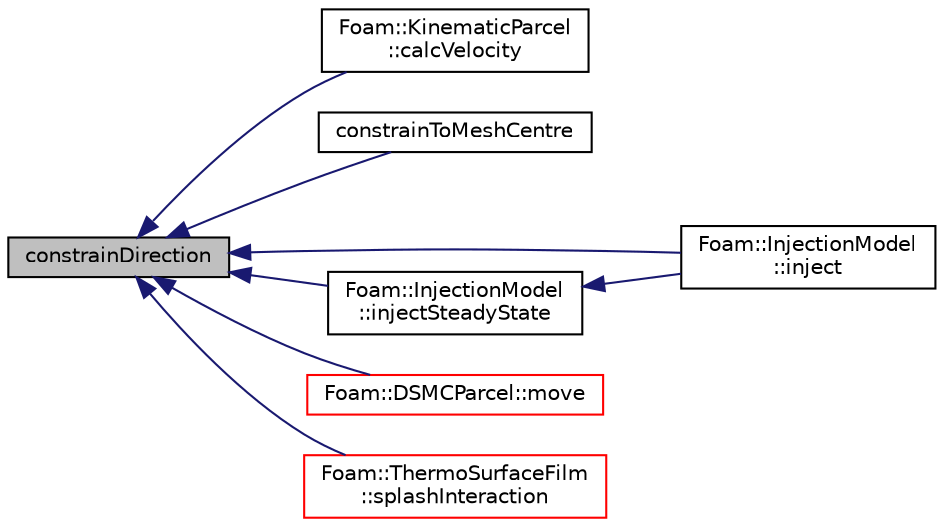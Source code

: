 digraph "constrainDirection"
{
  bgcolor="transparent";
  edge [fontname="Helvetica",fontsize="10",labelfontname="Helvetica",labelfontsize="10"];
  node [fontname="Helvetica",fontsize="10",shape=record];
  rankdir="LR";
  Node1 [label="constrainDirection",height=0.2,width=0.4,color="black", fillcolor="grey75", style="filled", fontcolor="black"];
  Node1 -> Node2 [dir="back",color="midnightblue",fontsize="10",style="solid",fontname="Helvetica"];
  Node2 [label="Foam::KinematicParcel\l::calcVelocity",height=0.2,width=0.4,color="black",URL="$a01257.html#aa0e19942401787ef29b5faca7e0d792c"];
  Node1 -> Node3 [dir="back",color="midnightblue",fontsize="10",style="solid",fontname="Helvetica"];
  Node3 [label="constrainToMeshCentre",height=0.2,width=0.4,color="black",URL="$a11030.html#a7bfdf9a57d8ab0069eba3f72520eba20"];
  Node1 -> Node4 [dir="back",color="midnightblue",fontsize="10",style="solid",fontname="Helvetica"];
  Node4 [label="Foam::InjectionModel\l::inject",height=0.2,width=0.4,color="black",URL="$a01113.html#ad56021712258ad92961ed1dcb0941870",tooltip="Main injection loop. "];
  Node1 -> Node5 [dir="back",color="midnightblue",fontsize="10",style="solid",fontname="Helvetica"];
  Node5 [label="Foam::InjectionModel\l::injectSteadyState",height=0.2,width=0.4,color="black",URL="$a01113.html#a9c90fd504e4159250942be6d20db9095",tooltip="Main injection loop - steady-state. "];
  Node5 -> Node4 [dir="back",color="midnightblue",fontsize="10",style="solid",fontname="Helvetica"];
  Node1 -> Node6 [dir="back",color="midnightblue",fontsize="10",style="solid",fontname="Helvetica"];
  Node6 [label="Foam::DSMCParcel::move",height=0.2,width=0.4,color="red",URL="$a00592.html#a11bc6dce932dcca261959dab510eca54",tooltip="Move the parcel. "];
  Node1 -> Node7 [dir="back",color="midnightblue",fontsize="10",style="solid",fontname="Helvetica"];
  Node7 [label="Foam::ThermoSurfaceFilm\l::splashInteraction",height=0.2,width=0.4,color="red",URL="$a02676.html#abd922aa271ed8fbecdc24d7c4c1aa8e0",tooltip="Bai parcel splash interaction model. "];
}
